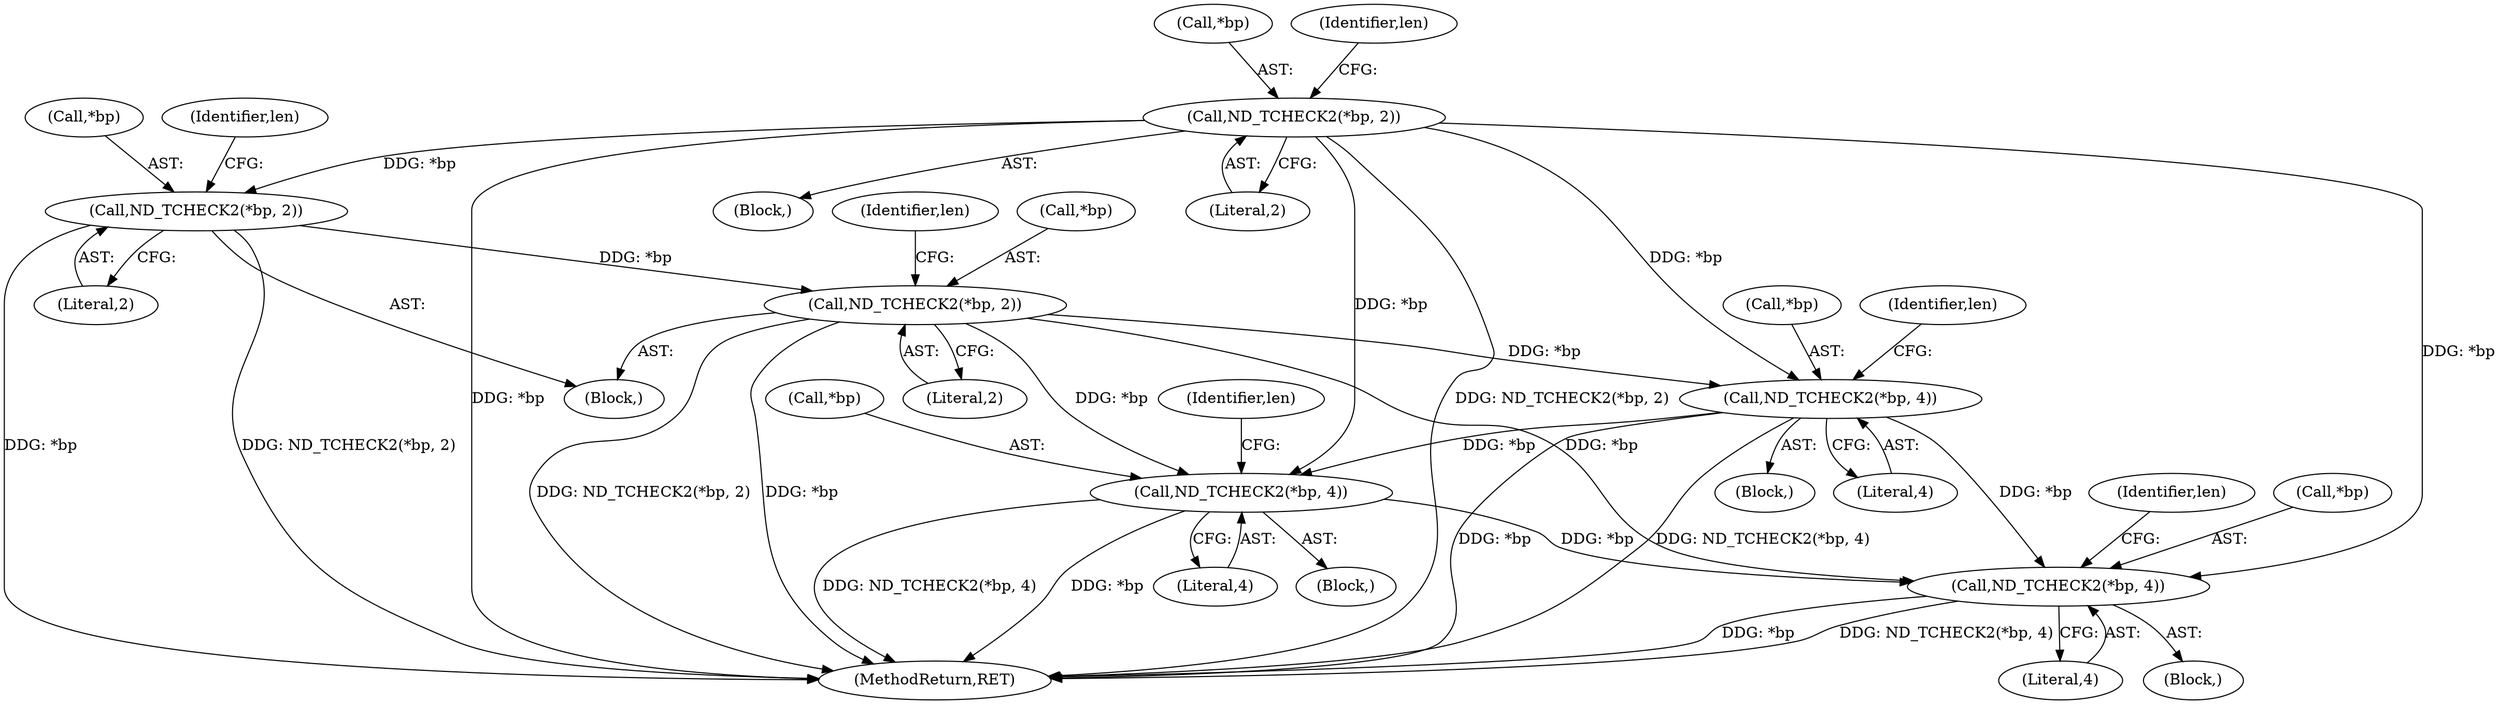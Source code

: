 digraph "0_tcpdump_1dcd10aceabbc03bf571ea32b892c522cbe923de_3@pointer" {
"1000245" [label="(Call,ND_TCHECK2(*bp, 4))"];
"1000218" [label="(Call,ND_TCHECK2(*bp, 4))"];
"1000137" [label="(Call,ND_TCHECK2(*bp, 2))"];
"1000191" [label="(Call,ND_TCHECK2(*bp, 2))"];
"1000165" [label="(Call,ND_TCHECK2(*bp, 2))"];
"1000277" [label="(Call,ND_TCHECK2(*bp, 4))"];
"1000277" [label="(Call,ND_TCHECK2(*bp, 4))"];
"1000283" [label="(Identifier,len)"];
"1000138" [label="(Call,*bp)"];
"1000244" [label="(Block,)"];
"1000219" [label="(Call,*bp)"];
"1000221" [label="(Literal,4)"];
"1000278" [label="(Call,*bp)"];
"1000197" [label="(Identifier,len)"];
"1000251" [label="(Identifier,len)"];
"1000194" [label="(Literal,2)"];
"1000166" [label="(Call,*bp)"];
"1000191" [label="(Call,ND_TCHECK2(*bp, 2))"];
"1000137" [label="(Call,ND_TCHECK2(*bp, 2))"];
"1000168" [label="(Literal,2)"];
"1000246" [label="(Call,*bp)"];
"1000165" [label="(Call,ND_TCHECK2(*bp, 2))"];
"1000224" [label="(Identifier,len)"];
"1000217" [label="(Block,)"];
"1000192" [label="(Call,*bp)"];
"1000273" [label="(Block,)"];
"1000280" [label="(Literal,4)"];
"1000218" [label="(Call,ND_TCHECK2(*bp, 4))"];
"1000107" [label="(Block,)"];
"1000245" [label="(Call,ND_TCHECK2(*bp, 4))"];
"1000171" [label="(Identifier,len)"];
"1000164" [label="(Block,)"];
"1000248" [label="(Literal,4)"];
"1000143" [label="(Identifier,len)"];
"1000140" [label="(Literal,2)"];
"1000446" [label="(MethodReturn,RET)"];
"1000245" -> "1000244"  [label="AST: "];
"1000245" -> "1000248"  [label="CFG: "];
"1000246" -> "1000245"  [label="AST: "];
"1000248" -> "1000245"  [label="AST: "];
"1000251" -> "1000245"  [label="CFG: "];
"1000245" -> "1000446"  [label="DDG: ND_TCHECK2(*bp, 4)"];
"1000245" -> "1000446"  [label="DDG: *bp"];
"1000218" -> "1000245"  [label="DDG: *bp"];
"1000137" -> "1000245"  [label="DDG: *bp"];
"1000191" -> "1000245"  [label="DDG: *bp"];
"1000245" -> "1000277"  [label="DDG: *bp"];
"1000218" -> "1000217"  [label="AST: "];
"1000218" -> "1000221"  [label="CFG: "];
"1000219" -> "1000218"  [label="AST: "];
"1000221" -> "1000218"  [label="AST: "];
"1000224" -> "1000218"  [label="CFG: "];
"1000218" -> "1000446"  [label="DDG: *bp"];
"1000218" -> "1000446"  [label="DDG: ND_TCHECK2(*bp, 4)"];
"1000137" -> "1000218"  [label="DDG: *bp"];
"1000191" -> "1000218"  [label="DDG: *bp"];
"1000218" -> "1000277"  [label="DDG: *bp"];
"1000137" -> "1000107"  [label="AST: "];
"1000137" -> "1000140"  [label="CFG: "];
"1000138" -> "1000137"  [label="AST: "];
"1000140" -> "1000137"  [label="AST: "];
"1000143" -> "1000137"  [label="CFG: "];
"1000137" -> "1000446"  [label="DDG: *bp"];
"1000137" -> "1000446"  [label="DDG: ND_TCHECK2(*bp, 2)"];
"1000137" -> "1000165"  [label="DDG: *bp"];
"1000137" -> "1000277"  [label="DDG: *bp"];
"1000191" -> "1000164"  [label="AST: "];
"1000191" -> "1000194"  [label="CFG: "];
"1000192" -> "1000191"  [label="AST: "];
"1000194" -> "1000191"  [label="AST: "];
"1000197" -> "1000191"  [label="CFG: "];
"1000191" -> "1000446"  [label="DDG: ND_TCHECK2(*bp, 2)"];
"1000191" -> "1000446"  [label="DDG: *bp"];
"1000165" -> "1000191"  [label="DDG: *bp"];
"1000191" -> "1000277"  [label="DDG: *bp"];
"1000165" -> "1000164"  [label="AST: "];
"1000165" -> "1000168"  [label="CFG: "];
"1000166" -> "1000165"  [label="AST: "];
"1000168" -> "1000165"  [label="AST: "];
"1000171" -> "1000165"  [label="CFG: "];
"1000165" -> "1000446"  [label="DDG: *bp"];
"1000165" -> "1000446"  [label="DDG: ND_TCHECK2(*bp, 2)"];
"1000277" -> "1000273"  [label="AST: "];
"1000277" -> "1000280"  [label="CFG: "];
"1000278" -> "1000277"  [label="AST: "];
"1000280" -> "1000277"  [label="AST: "];
"1000283" -> "1000277"  [label="CFG: "];
"1000277" -> "1000446"  [label="DDG: *bp"];
"1000277" -> "1000446"  [label="DDG: ND_TCHECK2(*bp, 4)"];
}
